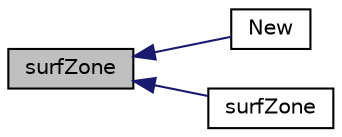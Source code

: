 digraph "surfZone"
{
  bgcolor="transparent";
  edge [fontname="Helvetica",fontsize="10",labelfontname="Helvetica",labelfontsize="10"];
  node [fontname="Helvetica",fontsize="10",shape=record];
  rankdir="LR";
  Node1 [label="surfZone",height=0.2,width=0.4,color="black", fillcolor="grey75", style="filled", fontcolor="black"];
  Node1 -> Node2 [dir="back",color="midnightblue",fontsize="10",style="solid",fontname="Helvetica"];
  Node2 [label="New",height=0.2,width=0.4,color="black",URL="$a02496.html#afc238dd62f2ad08f941c85241c677893"];
  Node1 -> Node3 [dir="back",color="midnightblue",fontsize="10",style="solid",fontname="Helvetica"];
  Node3 [label="surfZone",height=0.2,width=0.4,color="black",URL="$a02496.html#a9811fca31db974b81c8831546907f4bc",tooltip="Construct from Istream. "];
}
